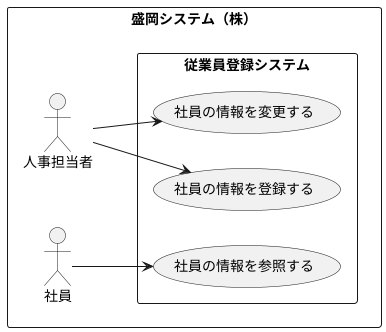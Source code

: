 @startuml ユースケース図
left to right direction
rectangle 盛岡システム（株） {
actor 人事担当者
actor 社員
rectangle 従業員登録システム {
usecase 社員の情報を登録する
usecase 社員の情報を参照する
usecase 社員の情報を変更する
}
}
人事担当者 --> 社員の情報を登録する
人事担当者 --> 社員の情報を変更する
社員 --> 社員の情報を参照する
@enduml